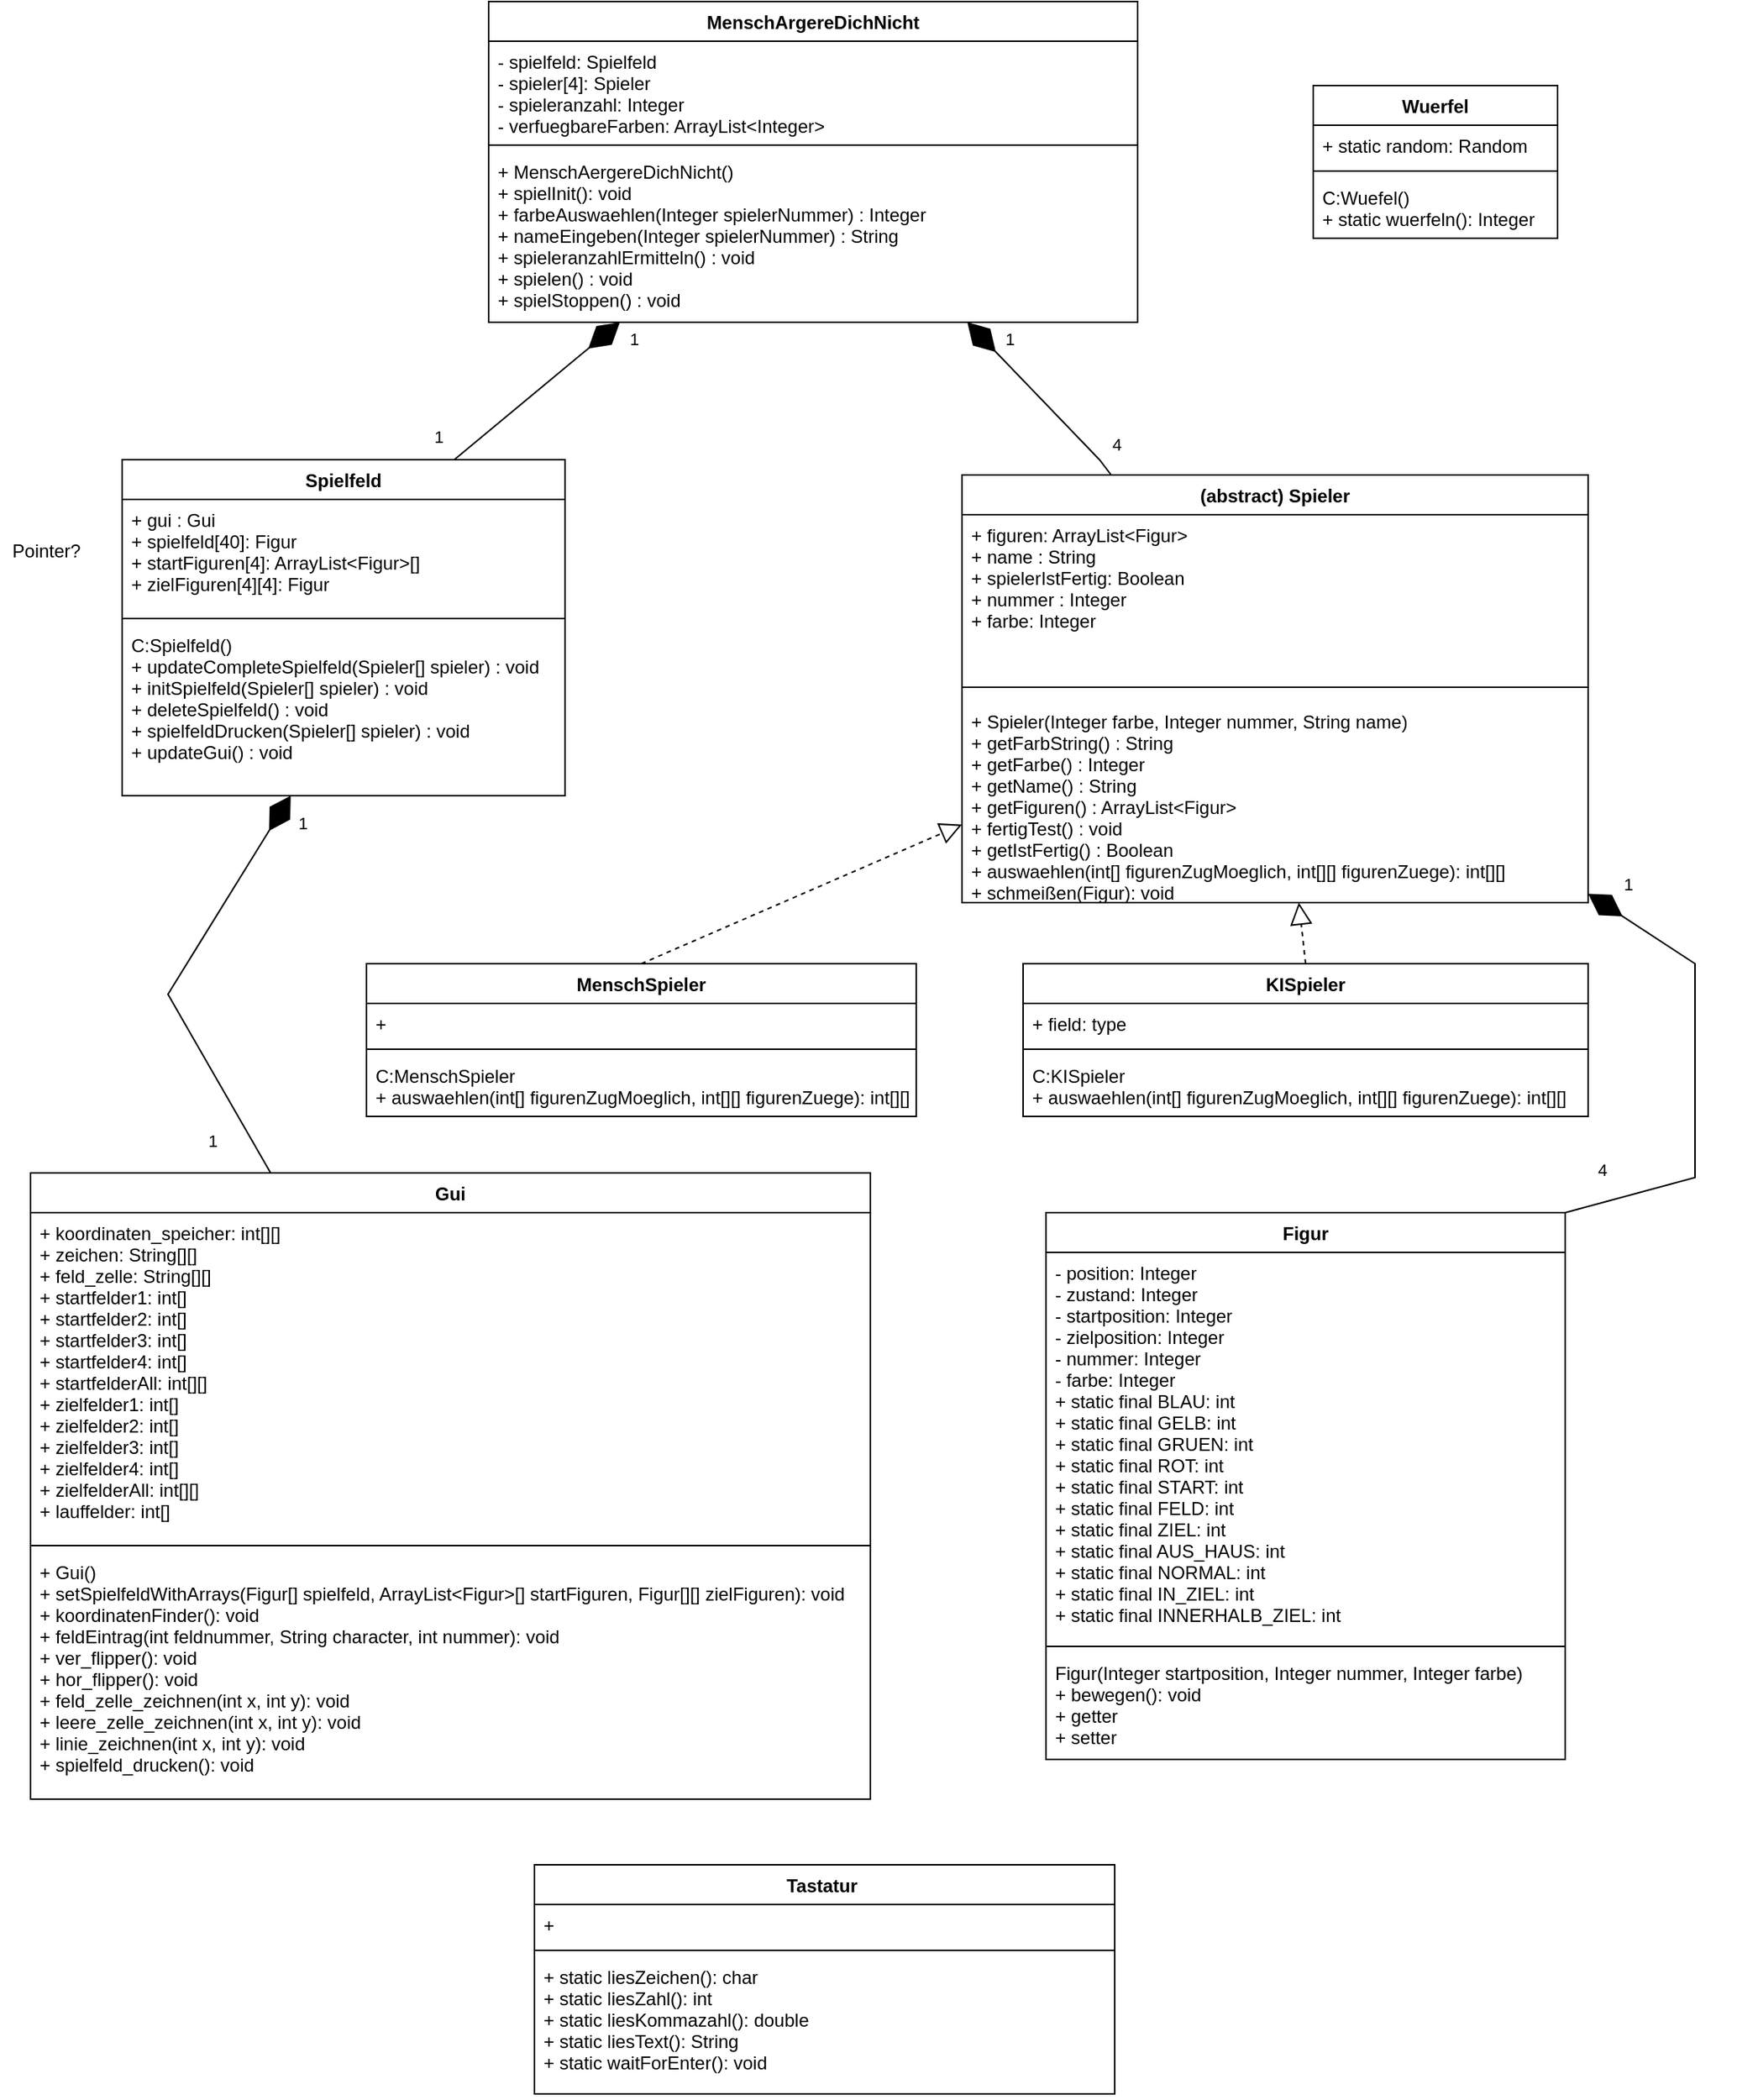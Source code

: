 <mxfile version="16.1.4" type="github"><diagram name="Page-1" id="c4acf3e9-155e-7222-9cf6-157b1a14988f"><mxGraphModel dx="1382" dy="833" grid="1" gridSize="10" guides="1" tooltips="1" connect="1" arrows="1" fold="1" page="1" pageScale="1" pageWidth="1169" pageHeight="1654" background="none" math="0" shadow="0"><root><mxCell id="0"/><mxCell id="1" parent="0"/><mxCell id="8jQ_GkpSlQzcaffJJYG--1" value="(abstract) Spieler" style="swimlane;fontStyle=1;align=center;verticalAlign=top;childLayout=stackLayout;horizontal=1;startSize=26;horizontalStack=0;resizeParent=1;resizeParentMax=0;resizeLast=0;collapsible=1;marginBottom=0;" parent="1" vertex="1"><mxGeometry x="650" y="320" width="410" height="280" as="geometry"/></mxCell><mxCell id="8jQ_GkpSlQzcaffJJYG--2" value="+ figuren: ArrayList&lt;Figur&gt;&#10;+ name : String&#10;+ spielerIstFertig: Boolean&#10;+ nummer : Integer&#10;+ farbe: Integer" style="text;strokeColor=none;fillColor=none;align=left;verticalAlign=top;spacingLeft=4;spacingRight=4;overflow=hidden;rotatable=0;points=[[0,0.5],[1,0.5]];portConstraint=eastwest;" parent="8jQ_GkpSlQzcaffJJYG--1" vertex="1"><mxGeometry y="26" width="410" height="104" as="geometry"/></mxCell><mxCell id="8jQ_GkpSlQzcaffJJYG--3" value="" style="line;strokeWidth=1;fillColor=none;align=left;verticalAlign=middle;spacingTop=-1;spacingLeft=3;spacingRight=3;rotatable=0;labelPosition=right;points=[];portConstraint=eastwest;" parent="8jQ_GkpSlQzcaffJJYG--1" vertex="1"><mxGeometry y="130" width="410" height="18" as="geometry"/></mxCell><mxCell id="8jQ_GkpSlQzcaffJJYG--4" value="+ Spieler(Integer farbe, Integer nummer, String name)&#10;+ getFarbString() : String&#10;+ getFarbe() : Integer&#10;+ getName() : String&#10;+ getFiguren() : ArrayList&lt;Figur&gt;&#10;+ fertigTest() : void&#10;+ getIstFertig() : Boolean&#10;+ auswaehlen(int[] figurenZugMoeglich, int[][] figurenZuege): int[][]&#10;+ schmeißen(Figur): void" style="text;strokeColor=none;fillColor=none;align=left;verticalAlign=top;spacingLeft=4;spacingRight=4;overflow=hidden;rotatable=0;points=[[0,0.5],[1,0.5]];portConstraint=eastwest;" parent="8jQ_GkpSlQzcaffJJYG--1" vertex="1"><mxGeometry y="148" width="410" height="132" as="geometry"/></mxCell><mxCell id="8jQ_GkpSlQzcaffJJYG--6" value="Figur" style="swimlane;fontStyle=1;align=center;verticalAlign=top;childLayout=stackLayout;horizontal=1;startSize=26;horizontalStack=0;resizeParent=1;resizeParentMax=0;resizeLast=0;collapsible=1;marginBottom=0;" parent="1" vertex="1"><mxGeometry x="705" y="803" width="340" height="358" as="geometry"/></mxCell><mxCell id="8jQ_GkpSlQzcaffJJYG--7" value="- position: Integer&#10;- zustand: Integer&#10;- startposition: Integer&#10;- zielposition: Integer&#10;- nummer: Integer&#10;- farbe: Integer&#10;+ static final BLAU: int&#10;+ static final GELB: int&#10;+ static final GRUEN: int&#10;+ static final ROT: int&#10;+ static final START: int&#10;+ static final FELD: int&#10;+ static final ZIEL: int&#10;+ static final AUS_HAUS: int&#10;+ static final NORMAL: int&#10;+ static final IN_ZIEL: int&#10;+ static final INNERHALB_ZIEL: int" style="text;strokeColor=none;fillColor=none;align=left;verticalAlign=top;spacingLeft=4;spacingRight=4;overflow=hidden;rotatable=0;points=[[0,0.5],[1,0.5]];portConstraint=eastwest;" parent="8jQ_GkpSlQzcaffJJYG--6" vertex="1"><mxGeometry y="26" width="340" height="254" as="geometry"/></mxCell><mxCell id="8jQ_GkpSlQzcaffJJYG--8" value="" style="line;strokeWidth=1;fillColor=none;align=left;verticalAlign=middle;spacingTop=-1;spacingLeft=3;spacingRight=3;rotatable=0;labelPosition=right;points=[];portConstraint=eastwest;" parent="8jQ_GkpSlQzcaffJJYG--6" vertex="1"><mxGeometry y="280" width="340" height="8" as="geometry"/></mxCell><mxCell id="8jQ_GkpSlQzcaffJJYG--9" value="Figur(Integer startposition, Integer nummer, Integer farbe)&#10;+ bewegen(): void&#10;+ getter&#10;+ setter" style="text;strokeColor=none;fillColor=none;align=left;verticalAlign=top;spacingLeft=4;spacingRight=4;overflow=hidden;rotatable=0;points=[[0,0.5],[1,0.5]];portConstraint=eastwest;" parent="8jQ_GkpSlQzcaffJJYG--6" vertex="1"><mxGeometry y="288" width="340" height="70" as="geometry"/></mxCell><mxCell id="8jQ_GkpSlQzcaffJJYG--11" value="Spielfeld" style="swimlane;fontStyle=1;align=center;verticalAlign=top;childLayout=stackLayout;horizontal=1;startSize=26;horizontalStack=0;resizeParent=1;resizeParentMax=0;resizeLast=0;collapsible=1;marginBottom=0;" parent="1" vertex="1"><mxGeometry x="100" y="310" width="290" height="220" as="geometry"/></mxCell><mxCell id="8jQ_GkpSlQzcaffJJYG--12" value="+ gui : Gui&#10;+ spielfeld[40]: Figur&#10;+ startFiguren[4]: ArrayList&lt;Figur&gt;[]&#10;+ zielFiguren[4][4]: Figur" style="text;strokeColor=none;fillColor=none;align=left;verticalAlign=top;spacingLeft=4;spacingRight=4;overflow=hidden;rotatable=0;points=[[0,0.5],[1,0.5]];portConstraint=eastwest;" parent="8jQ_GkpSlQzcaffJJYG--11" vertex="1"><mxGeometry y="26" width="290" height="74" as="geometry"/></mxCell><mxCell id="8jQ_GkpSlQzcaffJJYG--13" value="" style="line;strokeWidth=1;fillColor=none;align=left;verticalAlign=middle;spacingTop=-1;spacingLeft=3;spacingRight=3;rotatable=0;labelPosition=right;points=[];portConstraint=eastwest;" parent="8jQ_GkpSlQzcaffJJYG--11" vertex="1"><mxGeometry y="100" width="290" height="8" as="geometry"/></mxCell><mxCell id="8jQ_GkpSlQzcaffJJYG--14" value="C:Spielfeld()&#10;+ updateCompleteSpielfeld(Spieler[] spieler) : void&#10;+ initSpielfeld(Spieler[] spieler) : void&#10;+ deleteSpielfeld() : void&#10;+ spielfeldDrucken(Spieler[] spieler) : void&#10;+ updateGui() : void" style="text;strokeColor=none;fillColor=none;align=left;verticalAlign=top;spacingLeft=4;spacingRight=4;overflow=hidden;rotatable=0;points=[[0,0.5],[1,0.5]];portConstraint=eastwest;" parent="8jQ_GkpSlQzcaffJJYG--11" vertex="1"><mxGeometry y="108" width="290" height="112" as="geometry"/></mxCell><mxCell id="8jQ_GkpSlQzcaffJJYG--15" value="MenschArgereDichNicht" style="swimlane;fontStyle=1;align=center;verticalAlign=top;childLayout=stackLayout;horizontal=1;startSize=26;horizontalStack=0;resizeParent=1;resizeParentMax=0;resizeLast=0;collapsible=1;marginBottom=0;" parent="1" vertex="1"><mxGeometry x="340" y="10" width="425" height="210" as="geometry"/></mxCell><mxCell id="8jQ_GkpSlQzcaffJJYG--16" value="- spielfeld: Spielfeld&#10;- spieler[4]: Spieler&#10;- spieleranzahl: Integer&#10;- verfuegbareFarben: ArrayList&lt;Integer&gt;" style="text;strokeColor=none;fillColor=none;align=left;verticalAlign=top;spacingLeft=4;spacingRight=4;overflow=hidden;rotatable=0;points=[[0,0.5],[1,0.5]];portConstraint=eastwest;" parent="8jQ_GkpSlQzcaffJJYG--15" vertex="1"><mxGeometry y="26" width="425" height="64" as="geometry"/></mxCell><mxCell id="8jQ_GkpSlQzcaffJJYG--17" value="" style="line;strokeWidth=1;fillColor=none;align=left;verticalAlign=middle;spacingTop=-1;spacingLeft=3;spacingRight=3;rotatable=0;labelPosition=right;points=[];portConstraint=eastwest;" parent="8jQ_GkpSlQzcaffJJYG--15" vertex="1"><mxGeometry y="90" width="425" height="8" as="geometry"/></mxCell><mxCell id="8jQ_GkpSlQzcaffJJYG--18" value="+ MenschAergereDichNicht()&#10;+ spielInit(): void&#10;+ farbeAuswaehlen(Integer spielerNummer) : Integer&#10;+ nameEingeben(Integer spielerNummer) : String&#10;+ spieleranzahlErmitteln() : void&#10;+ spielen() : void&#10;+ spielStoppen() : void" style="text;strokeColor=none;fillColor=none;align=left;verticalAlign=top;spacingLeft=4;spacingRight=4;overflow=hidden;rotatable=0;points=[[0,0.5],[1,0.5]];portConstraint=eastwest;" parent="8jQ_GkpSlQzcaffJJYG--15" vertex="1"><mxGeometry y="98" width="425" height="112" as="geometry"/></mxCell><mxCell id="8jQ_GkpSlQzcaffJJYG--19" value="MenschSpieler" style="swimlane;fontStyle=1;align=center;verticalAlign=top;childLayout=stackLayout;horizontal=1;startSize=26;horizontalStack=0;resizeParent=1;resizeParentMax=0;resizeLast=0;collapsible=1;marginBottom=0;" parent="1" vertex="1"><mxGeometry x="260" y="640" width="360" height="100" as="geometry"/></mxCell><mxCell id="8jQ_GkpSlQzcaffJJYG--20" value="+" style="text;strokeColor=none;fillColor=none;align=left;verticalAlign=top;spacingLeft=4;spacingRight=4;overflow=hidden;rotatable=0;points=[[0,0.5],[1,0.5]];portConstraint=eastwest;" parent="8jQ_GkpSlQzcaffJJYG--19" vertex="1"><mxGeometry y="26" width="360" height="26" as="geometry"/></mxCell><mxCell id="8jQ_GkpSlQzcaffJJYG--21" value="" style="line;strokeWidth=1;fillColor=none;align=left;verticalAlign=middle;spacingTop=-1;spacingLeft=3;spacingRight=3;rotatable=0;labelPosition=right;points=[];portConstraint=eastwest;" parent="8jQ_GkpSlQzcaffJJYG--19" vertex="1"><mxGeometry y="52" width="360" height="8" as="geometry"/></mxCell><mxCell id="8jQ_GkpSlQzcaffJJYG--22" value="C:MenschSpieler&#10;+ auswaehlen(int[] figurenZugMoeglich, int[][] figurenZuege): int[][]" style="text;strokeColor=none;fillColor=none;align=left;verticalAlign=top;spacingLeft=4;spacingRight=4;overflow=hidden;rotatable=0;points=[[0,0.5],[1,0.5]];portConstraint=eastwest;" parent="8jQ_GkpSlQzcaffJJYG--19" vertex="1"><mxGeometry y="60" width="360" height="40" as="geometry"/></mxCell><mxCell id="8jQ_GkpSlQzcaffJJYG--23" value="KISpieler" style="swimlane;fontStyle=1;align=center;verticalAlign=top;childLayout=stackLayout;horizontal=1;startSize=26;horizontalStack=0;resizeParent=1;resizeParentMax=0;resizeLast=0;collapsible=1;marginBottom=0;" parent="1" vertex="1"><mxGeometry x="690" y="640" width="370" height="100" as="geometry"/></mxCell><mxCell id="8jQ_GkpSlQzcaffJJYG--24" value="+ field: type" style="text;strokeColor=none;fillColor=none;align=left;verticalAlign=top;spacingLeft=4;spacingRight=4;overflow=hidden;rotatable=0;points=[[0,0.5],[1,0.5]];portConstraint=eastwest;" parent="8jQ_GkpSlQzcaffJJYG--23" vertex="1"><mxGeometry y="26" width="370" height="26" as="geometry"/></mxCell><mxCell id="8jQ_GkpSlQzcaffJJYG--25" value="" style="line;strokeWidth=1;fillColor=none;align=left;verticalAlign=middle;spacingTop=-1;spacingLeft=3;spacingRight=3;rotatable=0;labelPosition=right;points=[];portConstraint=eastwest;" parent="8jQ_GkpSlQzcaffJJYG--23" vertex="1"><mxGeometry y="52" width="370" height="8" as="geometry"/></mxCell><mxCell id="8jQ_GkpSlQzcaffJJYG--26" value="C:KISpieler&#10;+ auswaehlen(int[] figurenZugMoeglich, int[][] figurenZuege): int[][]" style="text;strokeColor=none;fillColor=none;align=left;verticalAlign=top;spacingLeft=4;spacingRight=4;overflow=hidden;rotatable=0;points=[[0,0.5],[1,0.5]];portConstraint=eastwest;" parent="8jQ_GkpSlQzcaffJJYG--23" vertex="1"><mxGeometry y="60" width="370" height="40" as="geometry"/></mxCell><mxCell id="8jQ_GkpSlQzcaffJJYG--27" value="" style="endArrow=block;dashed=1;endFill=0;endSize=12;html=1;rounded=0;exitX=0.5;exitY=0;exitDx=0;exitDy=0;" parent="1" source="8jQ_GkpSlQzcaffJJYG--19" target="8jQ_GkpSlQzcaffJJYG--1" edge="1"><mxGeometry width="160" relative="1" as="geometry"><mxPoint x="520" y="380" as="sourcePoint"/><mxPoint x="500" y="430" as="targetPoint"/></mxGeometry></mxCell><mxCell id="8jQ_GkpSlQzcaffJJYG--28" value="" style="endArrow=block;dashed=1;endFill=0;endSize=12;html=1;rounded=0;exitX=0.5;exitY=0;exitDx=0;exitDy=0;" parent="1" source="8jQ_GkpSlQzcaffJJYG--23" target="8jQ_GkpSlQzcaffJJYG--1" edge="1"><mxGeometry width="160" relative="1" as="geometry"><mxPoint x="553.786" y="390" as="sourcePoint"/><mxPoint x="596.214" y="336" as="targetPoint"/></mxGeometry></mxCell><mxCell id="8jQ_GkpSlQzcaffJJYG--31" value="Pointer?" style="text;html=1;align=center;verticalAlign=middle;resizable=0;points=[];autosize=1;strokeColor=none;fillColor=none;" parent="1" vertex="1"><mxGeometry x="20" y="360" width="60" height="20" as="geometry"/></mxCell><mxCell id="8jQ_GkpSlQzcaffJJYG--42" value="" style="endArrow=diamondThin;endFill=1;endSize=24;html=1;rounded=0;exitX=0.75;exitY=0;exitDx=0;exitDy=0;" parent="1" source="8jQ_GkpSlQzcaffJJYG--11" target="8jQ_GkpSlQzcaffJJYG--15" edge="1"><mxGeometry width="160" relative="1" as="geometry"><mxPoint x="250" y="290" as="sourcePoint"/><mxPoint x="410" y="290" as="targetPoint"/></mxGeometry></mxCell><mxCell id="e2GgR1Pnn6vQ3pMcRz_y-15" value="1" style="edgeLabel;html=1;align=center;verticalAlign=middle;resizable=0;points=[];" parent="8jQ_GkpSlQzcaffJJYG--42" vertex="1" connectable="0"><mxGeometry x="0.84" y="-5" relative="1" as="geometry"><mxPoint x="14" as="offset"/></mxGeometry></mxCell><mxCell id="e2GgR1Pnn6vQ3pMcRz_y-16" value="1" style="edgeLabel;html=1;align=center;verticalAlign=middle;resizable=0;points=[];" parent="8jQ_GkpSlQzcaffJJYG--42" vertex="1" connectable="0"><mxGeometry x="-0.682" y="-4" relative="1" as="geometry"><mxPoint x="-31" y="-4" as="offset"/></mxGeometry></mxCell><mxCell id="8jQ_GkpSlQzcaffJJYG--43" value="" style="endArrow=diamondThin;endFill=1;endSize=24;html=1;rounded=0;" parent="1" source="8jQ_GkpSlQzcaffJJYG--1" target="8jQ_GkpSlQzcaffJJYG--15" edge="1"><mxGeometry width="160" relative="1" as="geometry"><mxPoint x="250" y="290" as="sourcePoint"/><mxPoint x="410" y="290" as="targetPoint"/><Array as="points"><mxPoint x="740" y="310"/></Array></mxGeometry></mxCell><mxCell id="e2GgR1Pnn6vQ3pMcRz_y-17" value="4" style="edgeLabel;html=1;align=center;verticalAlign=middle;resizable=0;points=[];" parent="8jQ_GkpSlQzcaffJJYG--43" vertex="1" connectable="0"><mxGeometry x="-0.73" y="-1" relative="1" as="geometry"><mxPoint x="14" y="-5" as="offset"/></mxGeometry></mxCell><mxCell id="e2GgR1Pnn6vQ3pMcRz_y-18" value="1" style="edgeLabel;html=1;align=center;verticalAlign=middle;resizable=0;points=[];" parent="8jQ_GkpSlQzcaffJJYG--43" vertex="1" connectable="0"><mxGeometry x="0.754" y="-3" relative="1" as="geometry"><mxPoint x="13" y="1" as="offset"/></mxGeometry></mxCell><mxCell id="8jQ_GkpSlQzcaffJJYG--48" value="Wuerfel" style="swimlane;fontStyle=1;align=center;verticalAlign=top;childLayout=stackLayout;horizontal=1;startSize=26;horizontalStack=0;resizeParent=1;resizeParentMax=0;resizeLast=0;collapsible=1;marginBottom=0;" parent="1" vertex="1"><mxGeometry x="880" y="65" width="160" height="100" as="geometry"/></mxCell><mxCell id="8jQ_GkpSlQzcaffJJYG--49" value="+ static random: Random" style="text;strokeColor=none;fillColor=none;align=left;verticalAlign=top;spacingLeft=4;spacingRight=4;overflow=hidden;rotatable=0;points=[[0,0.5],[1,0.5]];portConstraint=eastwest;" parent="8jQ_GkpSlQzcaffJJYG--48" vertex="1"><mxGeometry y="26" width="160" height="26" as="geometry"/></mxCell><mxCell id="8jQ_GkpSlQzcaffJJYG--50" value="" style="line;strokeWidth=1;fillColor=none;align=left;verticalAlign=middle;spacingTop=-1;spacingLeft=3;spacingRight=3;rotatable=0;labelPosition=right;points=[];portConstraint=eastwest;" parent="8jQ_GkpSlQzcaffJJYG--48" vertex="1"><mxGeometry y="52" width="160" height="8" as="geometry"/></mxCell><mxCell id="8jQ_GkpSlQzcaffJJYG--51" value="C:Wuefel()&#10;+ static wuerfeln(): Integer" style="text;strokeColor=none;fillColor=none;align=left;verticalAlign=top;spacingLeft=4;spacingRight=4;overflow=hidden;rotatable=0;points=[[0,0.5],[1,0.5]];portConstraint=eastwest;" parent="8jQ_GkpSlQzcaffJJYG--48" vertex="1"><mxGeometry y="60" width="160" height="40" as="geometry"/></mxCell><mxCell id="e2GgR1Pnn6vQ3pMcRz_y-2" value="Gui" style="swimlane;fontStyle=1;align=center;verticalAlign=top;childLayout=stackLayout;horizontal=1;startSize=26;horizontalStack=0;resizeParent=1;resizeParentMax=0;resizeLast=0;collapsible=1;marginBottom=0;" parent="1" vertex="1"><mxGeometry x="40" y="777" width="550" height="410" as="geometry"/></mxCell><mxCell id="e2GgR1Pnn6vQ3pMcRz_y-3" value="+ koordinaten_speicher: int[][]&#10;+ zeichen: String[][]&#10;+ feld_zelle: String[][]&#10;+ startfelder1: int[]&#10;+ startfelder2: int[]&#10;+ startfelder3: int[]&#10;+ startfelder4: int[]&#10;+ startfelderAll: int[][]&#10;+ zielfelder1: int[]&#10;+ zielfelder2: int[]&#10;+ zielfelder3: int[]&#10;+ zielfelder4: int[]&#10;+ zielfelderAll: int[][]&#10;+ lauffelder: int[]" style="text;strokeColor=none;fillColor=none;align=left;verticalAlign=top;spacingLeft=4;spacingRight=4;overflow=hidden;rotatable=0;points=[[0,0.5],[1,0.5]];portConstraint=eastwest;" parent="e2GgR1Pnn6vQ3pMcRz_y-2" vertex="1"><mxGeometry y="26" width="550" height="214" as="geometry"/></mxCell><mxCell id="e2GgR1Pnn6vQ3pMcRz_y-4" value="" style="line;strokeWidth=1;fillColor=none;align=left;verticalAlign=middle;spacingTop=-1;spacingLeft=3;spacingRight=3;rotatable=0;labelPosition=right;points=[];portConstraint=eastwest;" parent="e2GgR1Pnn6vQ3pMcRz_y-2" vertex="1"><mxGeometry y="240" width="550" height="8" as="geometry"/></mxCell><mxCell id="e2GgR1Pnn6vQ3pMcRz_y-5" value="+ Gui()&#10;+ setSpielfeldWithArrays(Figur[] spielfeld, ArrayList&lt;Figur&gt;[] startFiguren, Figur[][] zielFiguren): void&#10;+ koordinatenFinder(): void&#10;+ feldEintrag(int feldnummer, String character, int nummer): void&#10;+ ver_flipper(): void&#10;+ hor_flipper(): void&#10;+ feld_zelle_zeichnen(int x, int y): void&#10;+ leere_zelle_zeichnen(int x, int y): void&#10;+ linie_zeichnen(int x, int y): void&#10;+ spielfeld_drucken(): void" style="text;strokeColor=none;fillColor=none;align=left;verticalAlign=top;spacingLeft=4;spacingRight=4;overflow=hidden;rotatable=0;points=[[0,0.5],[1,0.5]];portConstraint=eastwest;" parent="e2GgR1Pnn6vQ3pMcRz_y-2" vertex="1"><mxGeometry y="248" width="550" height="162" as="geometry"/></mxCell><mxCell id="e2GgR1Pnn6vQ3pMcRz_y-7" value="Tastatur " style="swimlane;fontStyle=1;align=center;verticalAlign=top;childLayout=stackLayout;horizontal=1;startSize=26;horizontalStack=0;resizeParent=1;resizeParentMax=0;resizeLast=0;collapsible=1;marginBottom=0;" parent="1" vertex="1"><mxGeometry x="370" y="1230" width="380" height="150" as="geometry"/></mxCell><mxCell id="e2GgR1Pnn6vQ3pMcRz_y-8" value="+" style="text;strokeColor=none;fillColor=none;align=left;verticalAlign=top;spacingLeft=4;spacingRight=4;overflow=hidden;rotatable=0;points=[[0,0.5],[1,0.5]];portConstraint=eastwest;" parent="e2GgR1Pnn6vQ3pMcRz_y-7" vertex="1"><mxGeometry y="26" width="380" height="26" as="geometry"/></mxCell><mxCell id="e2GgR1Pnn6vQ3pMcRz_y-9" value="" style="line;strokeWidth=1;fillColor=none;align=left;verticalAlign=middle;spacingTop=-1;spacingLeft=3;spacingRight=3;rotatable=0;labelPosition=right;points=[];portConstraint=eastwest;" parent="e2GgR1Pnn6vQ3pMcRz_y-7" vertex="1"><mxGeometry y="52" width="380" height="8" as="geometry"/></mxCell><mxCell id="e2GgR1Pnn6vQ3pMcRz_y-10" value="+ static liesZeichen(): char&#10;+ static liesZahl(): int&#10;+ static liesKommazahl(): double&#10;+ static liesText(): String&#10;+ static waitForEnter(): void" style="text;strokeColor=none;fillColor=none;align=left;verticalAlign=top;spacingLeft=4;spacingRight=4;overflow=hidden;rotatable=0;points=[[0,0.5],[1,0.5]];portConstraint=eastwest;" parent="e2GgR1Pnn6vQ3pMcRz_y-7" vertex="1"><mxGeometry y="60" width="380" height="90" as="geometry"/></mxCell><mxCell id="e2GgR1Pnn6vQ3pMcRz_y-11" value="" style="endArrow=diamondThin;endFill=1;endSize=24;html=1;rounded=0;" parent="1" source="e2GgR1Pnn6vQ3pMcRz_y-2" target="8jQ_GkpSlQzcaffJJYG--14" edge="1"><mxGeometry width="160" relative="1" as="geometry"><mxPoint x="480" y="570" as="sourcePoint"/><mxPoint x="640" y="570" as="targetPoint"/><Array as="points"><mxPoint x="130" y="660"/></Array></mxGeometry></mxCell><mxCell id="e2GgR1Pnn6vQ3pMcRz_y-12" value="1" style="edgeLabel;html=1;align=center;verticalAlign=middle;resizable=0;points=[];" parent="e2GgR1Pnn6vQ3pMcRz_y-11" vertex="1" connectable="0"><mxGeometry x="0.861" y="-1" relative="1" as="geometry"><mxPoint x="17" as="offset"/></mxGeometry></mxCell><mxCell id="e2GgR1Pnn6vQ3pMcRz_y-13" value="1" style="edgeLabel;html=1;align=center;verticalAlign=middle;resizable=0;points=[];" parent="e2GgR1Pnn6vQ3pMcRz_y-11" vertex="1" connectable="0"><mxGeometry x="-0.818" y="3" relative="1" as="geometry"><mxPoint x="-23" as="offset"/></mxGeometry></mxCell><mxCell id="e2GgR1Pnn6vQ3pMcRz_y-22" value="" style="endArrow=diamondThin;endFill=1;endSize=24;html=1;rounded=0;exitX=1;exitY=0;exitDx=0;exitDy=0;" parent="1" source="8jQ_GkpSlQzcaffJJYG--6" target="8jQ_GkpSlQzcaffJJYG--1" edge="1"><mxGeometry width="160" relative="1" as="geometry"><mxPoint x="640" y="777" as="sourcePoint"/><mxPoint x="800" y="777" as="targetPoint"/><Array as="points"><mxPoint x="1130" y="780"/><mxPoint x="1130" y="640"/></Array></mxGeometry></mxCell><mxCell id="e2GgR1Pnn6vQ3pMcRz_y-23" value="1" style="edgeLabel;html=1;align=center;verticalAlign=middle;resizable=0;points=[];" parent="e2GgR1Pnn6vQ3pMcRz_y-22" vertex="1" connectable="0"><mxGeometry x="0.893" y="-2" relative="1" as="geometry"><mxPoint x="11" y="-14" as="offset"/></mxGeometry></mxCell><mxCell id="e2GgR1Pnn6vQ3pMcRz_y-24" value="4" style="edgeLabel;html=1;align=center;verticalAlign=middle;resizable=0;points=[];" parent="e2GgR1Pnn6vQ3pMcRz_y-22" vertex="1" connectable="0"><mxGeometry x="-0.635" y="1" relative="1" as="geometry"><mxPoint x="-31" y="-12" as="offset"/></mxGeometry></mxCell></root></mxGraphModel></diagram></mxfile>